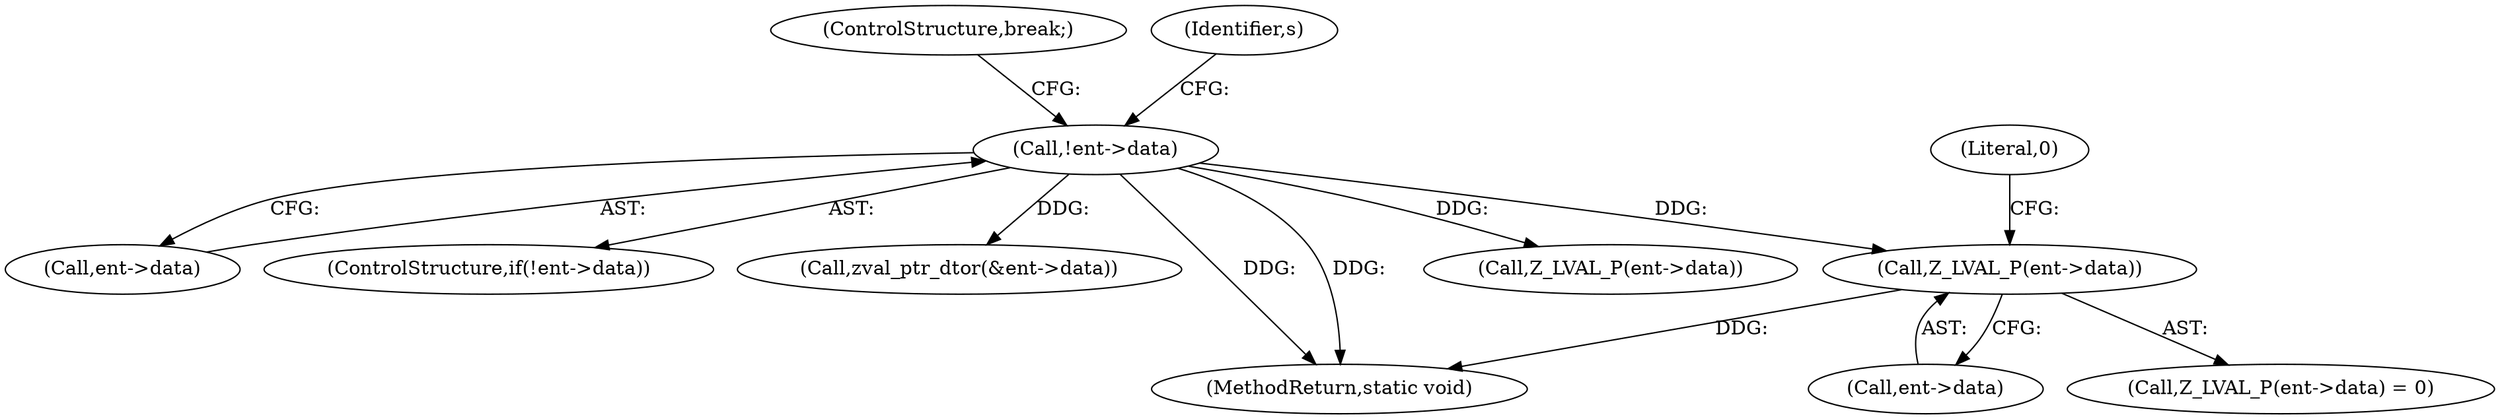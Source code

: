 digraph "0_php-src_426aeb2808955ee3d3f52e0cfb102834cdb836a5?w=1@pointer" {
"1000337" [label="(Call,Z_LVAL_P(ent->data))"];
"1000311" [label="(Call,!ent->data)"];
"1000312" [label="(Call,ent->data)"];
"1000336" [label="(Call,Z_LVAL_P(ent->data) = 0)"];
"1000316" [label="(ControlStructure,break;)"];
"1000310" [label="(ControlStructure,if(!ent->data))"];
"1000344" [label="(Call,zval_ptr_dtor(&ent->data))"];
"1000337" [label="(Call,Z_LVAL_P(ent->data))"];
"1000311" [label="(Call,!ent->data)"];
"1000477" [label="(MethodReturn,static void)"];
"1000320" [label="(Identifier,s)"];
"1000341" [label="(Literal,0)"];
"1000324" [label="(Call,Z_LVAL_P(ent->data))"];
"1000338" [label="(Call,ent->data)"];
"1000337" -> "1000336"  [label="AST: "];
"1000337" -> "1000338"  [label="CFG: "];
"1000338" -> "1000337"  [label="AST: "];
"1000341" -> "1000337"  [label="CFG: "];
"1000337" -> "1000477"  [label="DDG: "];
"1000311" -> "1000337"  [label="DDG: "];
"1000311" -> "1000310"  [label="AST: "];
"1000311" -> "1000312"  [label="CFG: "];
"1000312" -> "1000311"  [label="AST: "];
"1000316" -> "1000311"  [label="CFG: "];
"1000320" -> "1000311"  [label="CFG: "];
"1000311" -> "1000477"  [label="DDG: "];
"1000311" -> "1000477"  [label="DDG: "];
"1000311" -> "1000324"  [label="DDG: "];
"1000311" -> "1000344"  [label="DDG: "];
}

